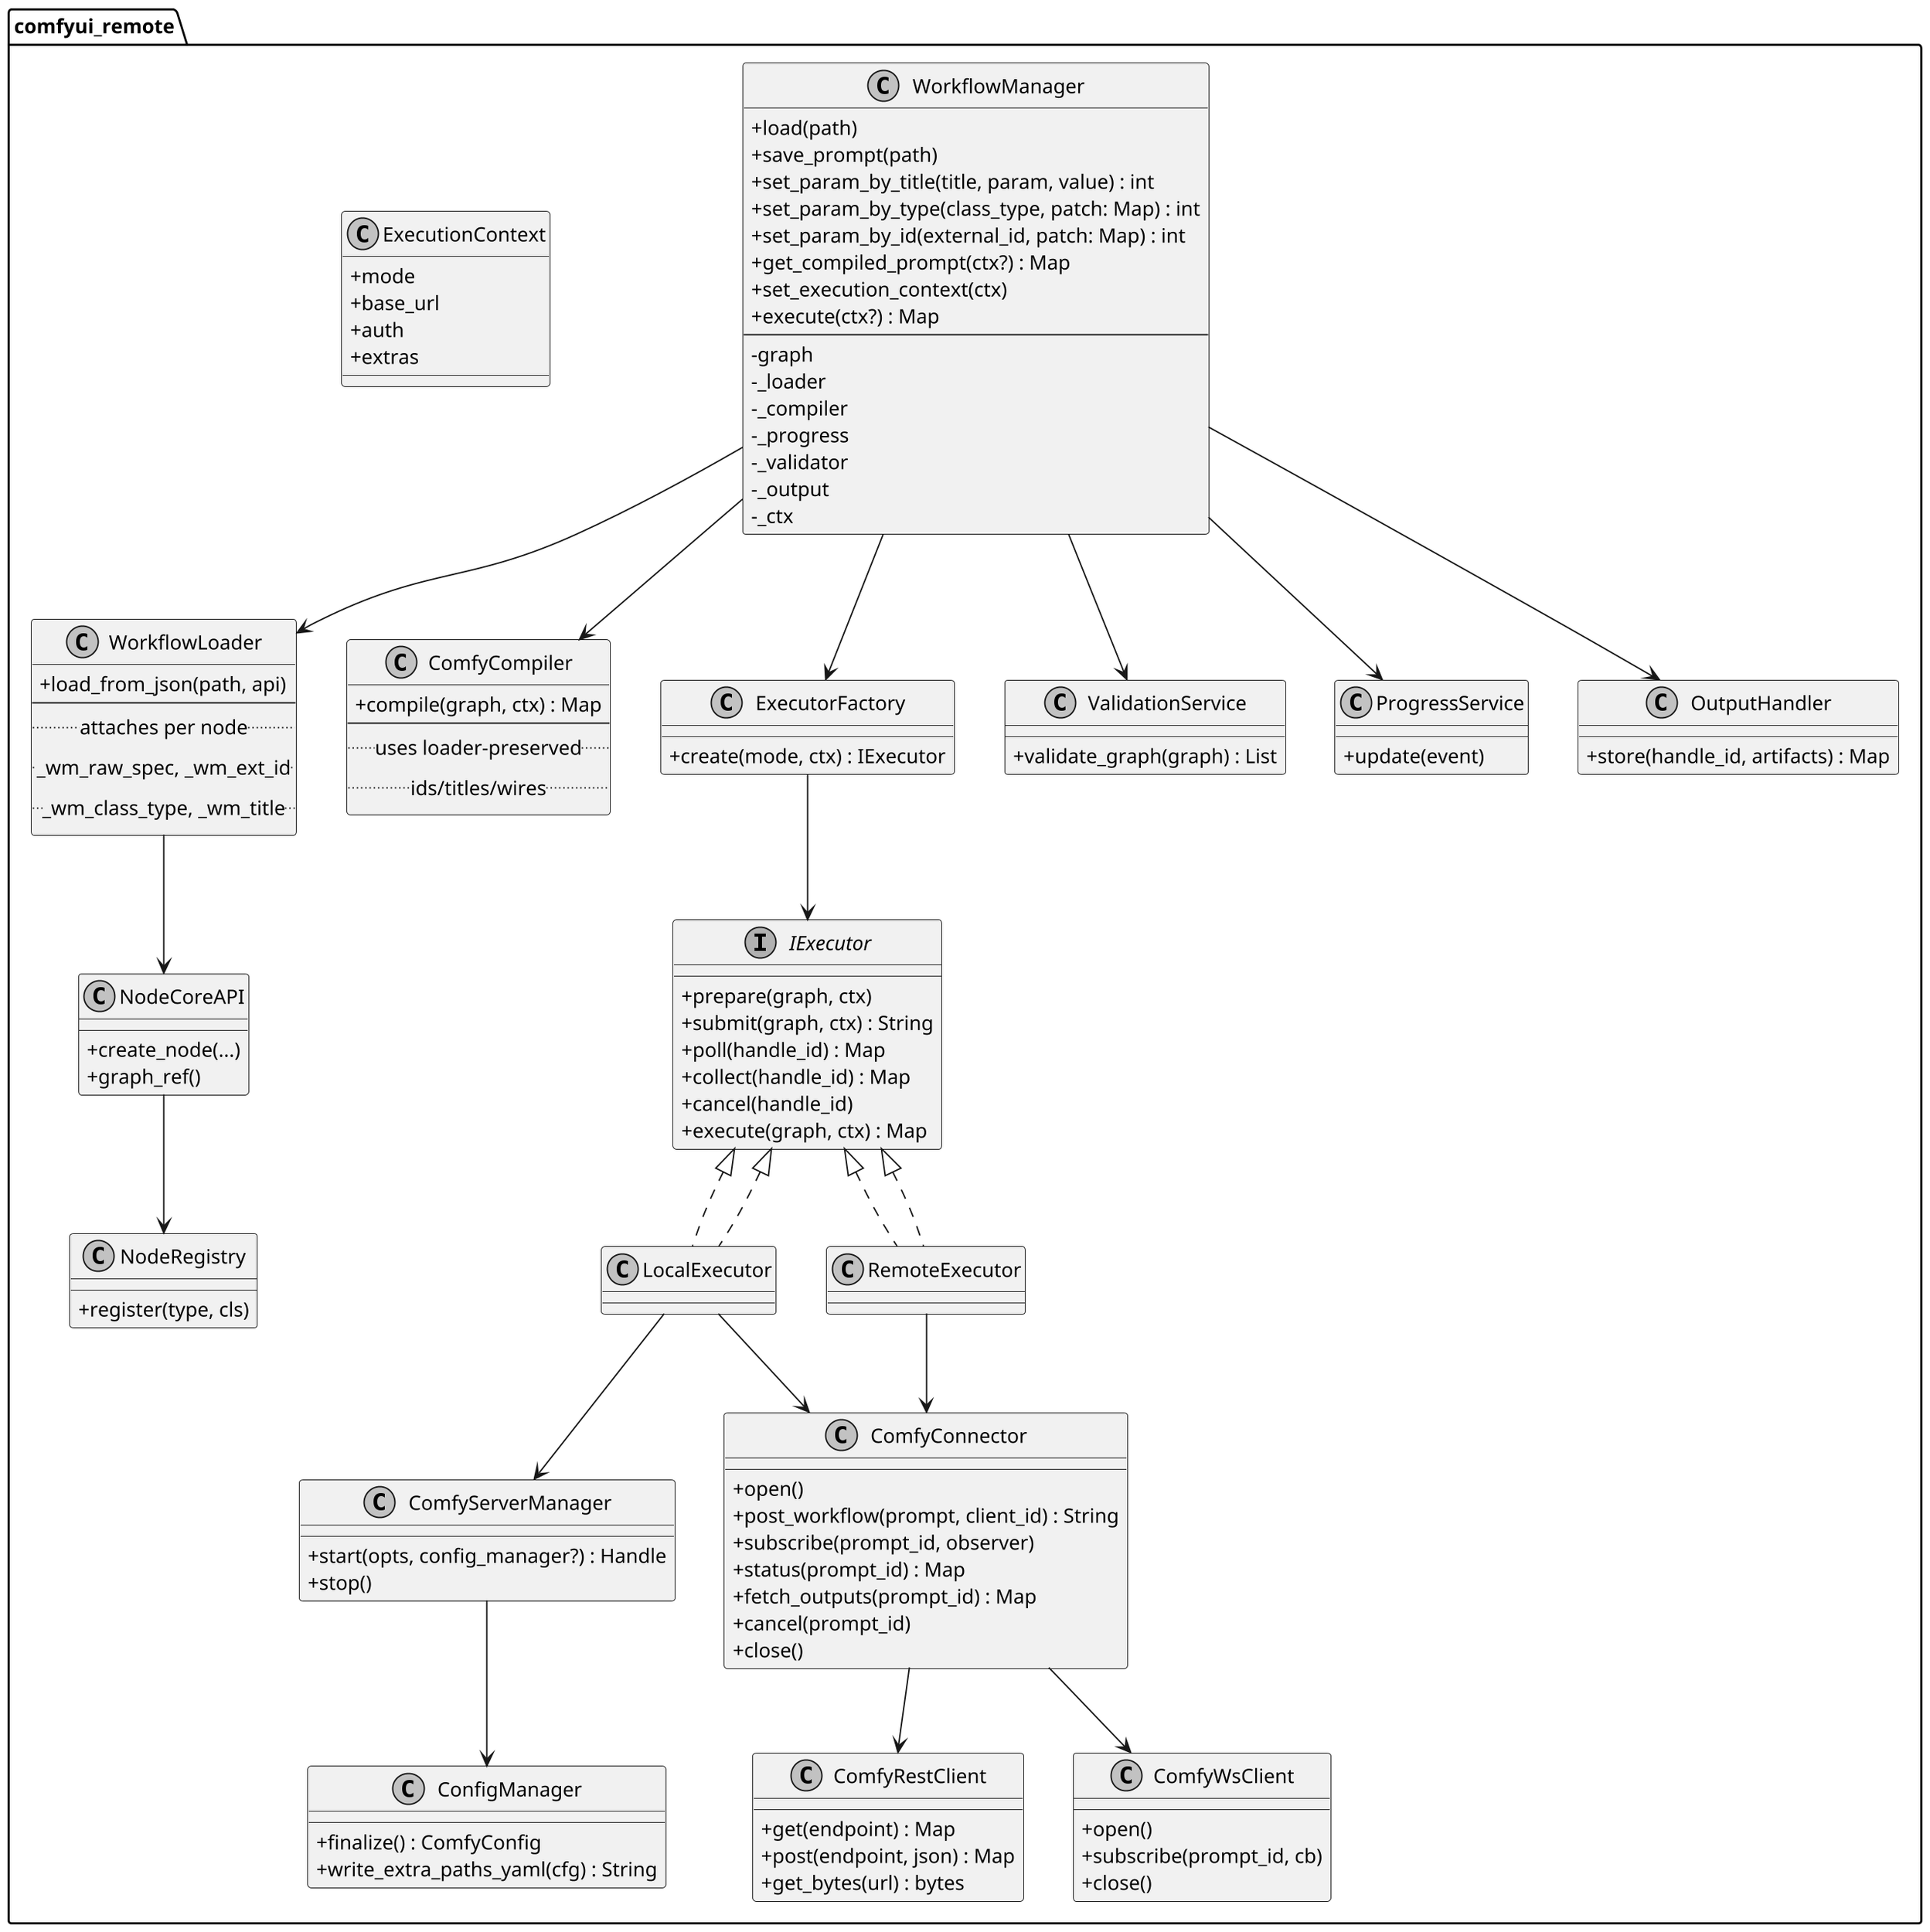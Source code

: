 @startuml
skinparam monochrome true
skinparam classAttributeIconSize 0
skinparam shadowing false
skinparam dpi 180

package "comfyui_remote" {
  class WorkflowManager {
    +load(path)
    +save_prompt(path)
    +set_param_by_title(title, param, value) : int
    +set_param_by_type(class_type, patch: Map) : int
    +set_param_by_id(external_id, patch: Map) : int
    +get_compiled_prompt(ctx?) : Map
    +set_execution_context(ctx)
    +execute(ctx?) : Map
    --
    -graph
    -_loader
    -_compiler
    -_progress
    -_validator
    -_output
    -_ctx
  }

  class WorkflowLoader {
    +load_from_json(path, api)
    --
    .. attaches per node ..
    .. _wm_raw_spec, _wm_ext_id ..
    .. _wm_class_type, _wm_title  ..
  }

  class ComfyCompiler {
    +compile(graph, ctx) : Map
    --
    .. uses loader-preserved ..
    .. ids/titles/wires       ..
  }

  class ExecutorFactory {
    +create(mode, ctx) : IExecutor
  }

  interface IExecutor {
    +prepare(graph, ctx)
    +submit(graph, ctx) : String
    +poll(handle_id) : Map
    +collect(handle_id) : Map
    +cancel(handle_id)
    +execute(graph, ctx) : Map
  }

  class LocalExecutor implements IExecutor
  class RemoteExecutor implements IExecutor

  class ComfyServerManager {
    +start(opts, config_manager?) : Handle
    +stop()
  }

  class ComfyConnector {
    +open()
    +post_workflow(prompt, client_id) : String
    +subscribe(prompt_id, observer)
    +status(prompt_id) : Map
    +fetch_outputs(prompt_id) : Map
    +cancel(prompt_id)
    +close()
  }

  class ComfyRestClient {
    +get(endpoint) : Map
    +post(endpoint, json) : Map
    +get_bytes(url) : bytes
  }

  class ComfyWsClient {
    +open()
    +subscribe(prompt_id, cb)
    +close()
  }

  class NodeCoreAPI {
    +create_node(...)
    +graph_ref()
  }

  class NodeRegistry {
    +register(type, cls)
  }

  class ValidationService {
    +validate_graph(graph) : List
  }

  class ProgressService {
    +update(event)
  }

  class OutputHandler {
    +store(handle_id, artifacts) : Map
  }

  class ConfigManager {
    +finalize() : ComfyConfig
    +write_extra_paths_yaml(cfg) : String
  }

  class ExecutionContext {
    +mode
    +base_url
    +auth
    +extras
  }

  WorkflowManager --> WorkflowLoader
  WorkflowManager --> ComfyCompiler
  WorkflowManager --> ExecutorFactory
  WorkflowManager --> ValidationService
  WorkflowManager --> ProgressService
  WorkflowManager --> OutputHandler

  ExecutorFactory --> IExecutor
  IExecutor <|.. LocalExecutor
  IExecutor <|.. RemoteExecutor

  LocalExecutor --> ComfyServerManager
  LocalExecutor --> ComfyConnector
  RemoteExecutor --> ComfyConnector

  ComfyConnector --> ComfyRestClient
  ComfyConnector --> ComfyWsClient

  WorkflowLoader --> NodeCoreAPI
  NodeCoreAPI --> NodeRegistry
  ComfyServerManager --> ConfigManager
}
@enduml